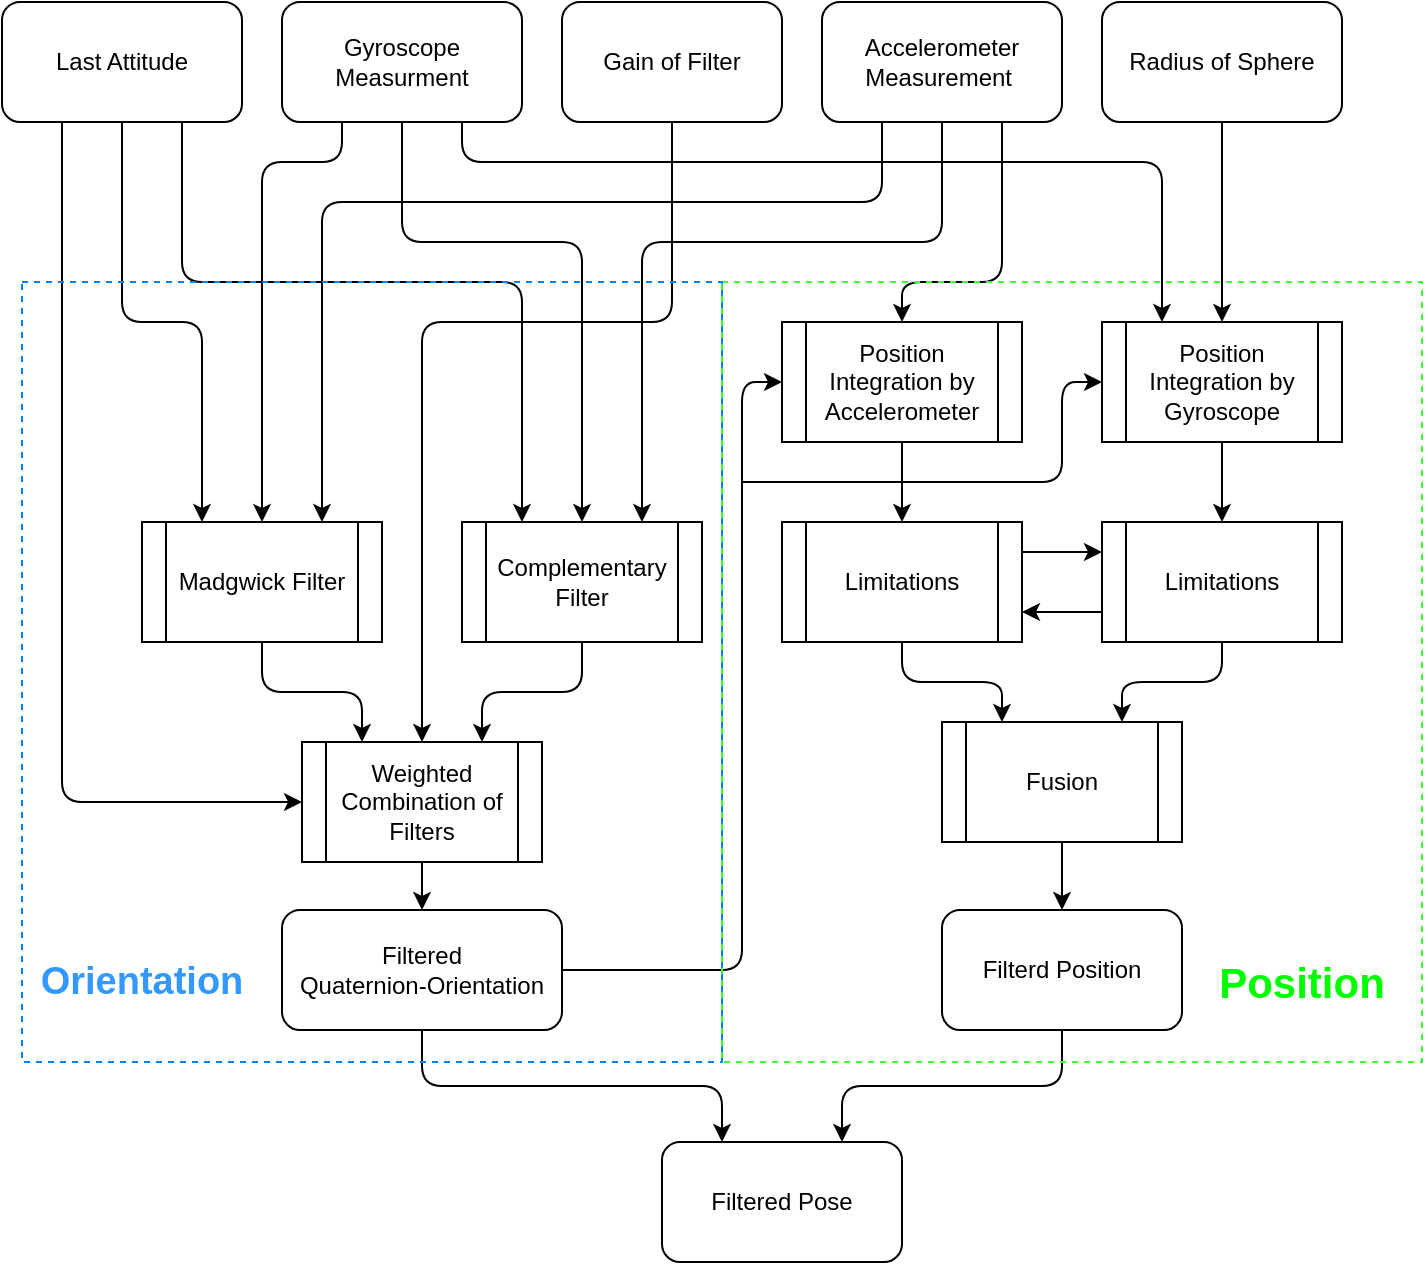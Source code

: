 <mxfile version="13.7.3" type="device"><diagram id="3fwJ6AKw6WvTPz3CJlug" name="Seite-1"><mxGraphModel dx="1301" dy="1087" grid="1" gridSize="10" guides="1" tooltips="1" connect="1" arrows="1" fold="1" page="1" pageScale="1" pageWidth="827" pageHeight="1169" math="0" shadow="0"><root><mxCell id="0"/><mxCell id="1" parent="0"/><mxCell id="vrenDaEuAvRxz2vXsRLn-15" style="edgeStyle=orthogonalEdgeStyle;rounded=1;orthogonalLoop=1;jettySize=auto;html=1;exitX=0.5;exitY=1;exitDx=0;exitDy=0;entryX=0.75;entryY=0;entryDx=0;entryDy=0;" parent="1" source="vrenDaEuAvRxz2vXsRLn-1" target="vrenDaEuAvRxz2vXsRLn-14" edge="1"><mxGeometry relative="1" as="geometry"><Array as="points"><mxPoint x="740" y="190"/><mxPoint x="590" y="190"/></Array></mxGeometry></mxCell><mxCell id="vrenDaEuAvRxz2vXsRLn-37" style="edgeStyle=orthogonalEdgeStyle;rounded=1;orthogonalLoop=1;jettySize=auto;html=1;exitX=0.25;exitY=1;exitDx=0;exitDy=0;entryX=0.75;entryY=0;entryDx=0;entryDy=0;" parent="1" source="vrenDaEuAvRxz2vXsRLn-1" target="VD2dDFBmSkI2K2WJelPF-1" edge="1"><mxGeometry relative="1" as="geometry"><Array as="points"><mxPoint x="710" y="170"/><mxPoint x="430" y="170"/></Array><mxPoint x="410" y="270" as="targetPoint"/></mxGeometry></mxCell><mxCell id="vrenDaEuAvRxz2vXsRLn-83" style="edgeStyle=orthogonalEdgeStyle;rounded=1;orthogonalLoop=1;jettySize=auto;html=1;exitX=0.75;exitY=1;exitDx=0;exitDy=0;entryX=0.5;entryY=0;entryDx=0;entryDy=0;" parent="1" source="vrenDaEuAvRxz2vXsRLn-1" target="VD2dDFBmSkI2K2WJelPF-9" edge="1"><mxGeometry relative="1" as="geometry"><mxPoint x="1088.75" y="242.5" as="targetPoint"/><Array as="points"><mxPoint x="770" y="210"/><mxPoint x="720" y="210"/></Array></mxGeometry></mxCell><mxCell id="vrenDaEuAvRxz2vXsRLn-1" value="Accelerometer&lt;br&gt;Measurement&amp;nbsp;" style="rounded=1;whiteSpace=wrap;html=1;" parent="1" vertex="1"><mxGeometry x="680" y="70" width="120" height="60" as="geometry"/></mxCell><mxCell id="vrenDaEuAvRxz2vXsRLn-7" style="edgeStyle=orthogonalEdgeStyle;rounded=1;orthogonalLoop=1;jettySize=auto;html=1;exitX=0.25;exitY=1;exitDx=0;exitDy=0;entryX=0.5;entryY=0;entryDx=0;entryDy=0;" parent="1" source="vrenDaEuAvRxz2vXsRLn-2" target="VD2dDFBmSkI2K2WJelPF-1" edge="1"><mxGeometry relative="1" as="geometry"><Array as="points"><mxPoint x="440" y="150"/><mxPoint x="400" y="150"/></Array><mxPoint x="280" y="200" as="targetPoint"/></mxGeometry></mxCell><mxCell id="vrenDaEuAvRxz2vXsRLn-38" style="edgeStyle=orthogonalEdgeStyle;rounded=1;orthogonalLoop=1;jettySize=auto;html=1;exitX=0.5;exitY=1;exitDx=0;exitDy=0;entryX=0.5;entryY=0;entryDx=0;entryDy=0;" parent="1" source="vrenDaEuAvRxz2vXsRLn-2" target="vrenDaEuAvRxz2vXsRLn-14" edge="1"><mxGeometry relative="1" as="geometry"><Array as="points"><mxPoint x="470" y="190"/><mxPoint x="560" y="190"/></Array><mxPoint x="400" y="270" as="targetPoint"/></mxGeometry></mxCell><mxCell id="VD2dDFBmSkI2K2WJelPF-11" style="edgeStyle=orthogonalEdgeStyle;rounded=1;orthogonalLoop=1;jettySize=auto;html=1;exitX=0.75;exitY=1;exitDx=0;exitDy=0;entryX=0.25;entryY=0;entryDx=0;entryDy=0;" edge="1" parent="1" source="vrenDaEuAvRxz2vXsRLn-2" target="VD2dDFBmSkI2K2WJelPF-10"><mxGeometry relative="1" as="geometry"><Array as="points"><mxPoint x="500" y="150"/><mxPoint x="850" y="150"/></Array></mxGeometry></mxCell><mxCell id="vrenDaEuAvRxz2vXsRLn-2" value="Gyroscope&lt;br&gt;Measurment" style="rounded=1;whiteSpace=wrap;html=1;" parent="1" vertex="1"><mxGeometry x="410" y="70" width="120" height="60" as="geometry"/></mxCell><mxCell id="vrenDaEuAvRxz2vXsRLn-39" style="edgeStyle=orthogonalEdgeStyle;rounded=1;orthogonalLoop=1;jettySize=auto;html=1;exitX=0.75;exitY=1;exitDx=0;exitDy=0;entryX=0.25;entryY=0;entryDx=0;entryDy=0;" parent="1" source="vrenDaEuAvRxz2vXsRLn-3" target="vrenDaEuAvRxz2vXsRLn-14" edge="1"><mxGeometry relative="1" as="geometry"><Array as="points"><mxPoint x="360" y="210"/><mxPoint x="530" y="210"/></Array><mxPoint x="350" y="270" as="targetPoint"/></mxGeometry></mxCell><mxCell id="VD2dDFBmSkI2K2WJelPF-3" style="edgeStyle=orthogonalEdgeStyle;rounded=1;orthogonalLoop=1;jettySize=auto;html=1;exitX=0.5;exitY=1;exitDx=0;exitDy=0;entryX=0.25;entryY=0;entryDx=0;entryDy=0;" edge="1" parent="1" source="vrenDaEuAvRxz2vXsRLn-3" target="VD2dDFBmSkI2K2WJelPF-1"><mxGeometry relative="1" as="geometry"><Array as="points"><mxPoint x="330" y="230"/><mxPoint x="370" y="230"/></Array></mxGeometry></mxCell><mxCell id="VD2dDFBmSkI2K2WJelPF-7" style="edgeStyle=orthogonalEdgeStyle;rounded=1;orthogonalLoop=1;jettySize=auto;html=1;exitX=0.25;exitY=1;exitDx=0;exitDy=0;entryX=0;entryY=0.5;entryDx=0;entryDy=0;" edge="1" parent="1" source="vrenDaEuAvRxz2vXsRLn-3" target="VD2dDFBmSkI2K2WJelPF-2"><mxGeometry relative="1" as="geometry"/></mxCell><mxCell id="vrenDaEuAvRxz2vXsRLn-3" value="Last Attitude" style="rounded=1;whiteSpace=wrap;html=1;" parent="1" vertex="1"><mxGeometry x="270" y="70" width="120" height="60" as="geometry"/></mxCell><mxCell id="VD2dDFBmSkI2K2WJelPF-5" style="edgeStyle=orthogonalEdgeStyle;rounded=1;orthogonalLoop=1;jettySize=auto;html=1;exitX=0.5;exitY=1;exitDx=0;exitDy=0;entryX=0.75;entryY=0;entryDx=0;entryDy=0;" edge="1" parent="1" source="vrenDaEuAvRxz2vXsRLn-14" target="VD2dDFBmSkI2K2WJelPF-2"><mxGeometry relative="1" as="geometry"/></mxCell><mxCell id="vrenDaEuAvRxz2vXsRLn-14" value="Complementary Filter" style="shape=process;whiteSpace=wrap;html=1;backgroundOutline=1;" parent="1" vertex="1"><mxGeometry x="500" y="330" width="120" height="60" as="geometry"/></mxCell><mxCell id="VD2dDFBmSkI2K2WJelPF-6" style="edgeStyle=orthogonalEdgeStyle;rounded=1;orthogonalLoop=1;jettySize=auto;html=1;exitX=0.5;exitY=1;exitDx=0;exitDy=0;entryX=0.5;entryY=0;entryDx=0;entryDy=0;" edge="1" parent="1" source="vrenDaEuAvRxz2vXsRLn-40" target="VD2dDFBmSkI2K2WJelPF-2"><mxGeometry relative="1" as="geometry"><Array as="points"><mxPoint x="605" y="230"/><mxPoint x="480" y="230"/></Array></mxGeometry></mxCell><mxCell id="vrenDaEuAvRxz2vXsRLn-40" value="Gain of Filter" style="rounded=1;whiteSpace=wrap;html=1;" parent="1" vertex="1"><mxGeometry x="550" y="70" width="110" height="60" as="geometry"/></mxCell><mxCell id="vrenDaEuAvRxz2vXsRLn-166" style="edgeStyle=orthogonalEdgeStyle;rounded=1;orthogonalLoop=1;jettySize=auto;html=1;exitX=0.5;exitY=1;exitDx=0;exitDy=0;entryX=0.25;entryY=0;entryDx=0;entryDy=0;" parent="1" source="vrenDaEuAvRxz2vXsRLn-60" target="vrenDaEuAvRxz2vXsRLn-164" edge="1"><mxGeometry relative="1" as="geometry"/></mxCell><mxCell id="VD2dDFBmSkI2K2WJelPF-12" style="edgeStyle=orthogonalEdgeStyle;rounded=1;orthogonalLoop=1;jettySize=auto;html=1;exitX=1;exitY=0.5;exitDx=0;exitDy=0;entryX=0;entryY=0.5;entryDx=0;entryDy=0;" edge="1" parent="1" source="vrenDaEuAvRxz2vXsRLn-60" target="VD2dDFBmSkI2K2WJelPF-9"><mxGeometry relative="1" as="geometry"><Array as="points"><mxPoint x="640" y="554"/><mxPoint x="640" y="260"/></Array></mxGeometry></mxCell><mxCell id="vrenDaEuAvRxz2vXsRLn-60" value="Filtered &lt;br&gt;Quaternion-Orientation&lt;br&gt;" style="rounded=1;whiteSpace=wrap;html=1;" parent="1" vertex="1"><mxGeometry x="410" y="524" width="140" height="60" as="geometry"/></mxCell><mxCell id="VD2dDFBmSkI2K2WJelPF-28" style="edgeStyle=orthogonalEdgeStyle;rounded=1;orthogonalLoop=1;jettySize=auto;html=1;exitX=0.5;exitY=1;exitDx=0;exitDy=0;entryX=0.5;entryY=0;entryDx=0;entryDy=0;" edge="1" parent="1" source="vrenDaEuAvRxz2vXsRLn-109" target="VD2dDFBmSkI2K2WJelPF-10"><mxGeometry relative="1" as="geometry"/></mxCell><mxCell id="vrenDaEuAvRxz2vXsRLn-109" value="Radius of Sphere" style="rounded=1;whiteSpace=wrap;html=1;" parent="1" vertex="1"><mxGeometry x="820" y="70" width="120" height="60" as="geometry"/></mxCell><mxCell id="vrenDaEuAvRxz2vXsRLn-165" style="edgeStyle=orthogonalEdgeStyle;rounded=1;orthogonalLoop=1;jettySize=auto;html=1;exitX=0.5;exitY=1;exitDx=0;exitDy=0;entryX=0.75;entryY=0;entryDx=0;entryDy=0;" parent="1" source="vrenDaEuAvRxz2vXsRLn-162" target="vrenDaEuAvRxz2vXsRLn-164" edge="1"><mxGeometry relative="1" as="geometry"><mxPoint x="710" y="630" as="targetPoint"/></mxGeometry></mxCell><mxCell id="vrenDaEuAvRxz2vXsRLn-162" value="Filterd Position" style="rounded=1;whiteSpace=wrap;html=1;" parent="1" vertex="1"><mxGeometry x="740" y="524" width="120" height="60" as="geometry"/></mxCell><mxCell id="vrenDaEuAvRxz2vXsRLn-164" value="Filtered Pose" style="rounded=1;whiteSpace=wrap;html=1;" parent="1" vertex="1"><mxGeometry x="600" y="640" width="120" height="60" as="geometry"/></mxCell><mxCell id="VD2dDFBmSkI2K2WJelPF-4" style="edgeStyle=orthogonalEdgeStyle;rounded=1;orthogonalLoop=1;jettySize=auto;html=1;exitX=0.5;exitY=1;exitDx=0;exitDy=0;entryX=0.25;entryY=0;entryDx=0;entryDy=0;" edge="1" parent="1" source="VD2dDFBmSkI2K2WJelPF-1" target="VD2dDFBmSkI2K2WJelPF-2"><mxGeometry relative="1" as="geometry"/></mxCell><mxCell id="VD2dDFBmSkI2K2WJelPF-1" value="Madgwick Filter" style="shape=process;whiteSpace=wrap;html=1;backgroundOutline=1;" vertex="1" parent="1"><mxGeometry x="340" y="330" width="120" height="60" as="geometry"/></mxCell><mxCell id="VD2dDFBmSkI2K2WJelPF-8" style="edgeStyle=orthogonalEdgeStyle;rounded=1;orthogonalLoop=1;jettySize=auto;html=1;exitX=0.5;exitY=1;exitDx=0;exitDy=0;entryX=0.5;entryY=0;entryDx=0;entryDy=0;" edge="1" parent="1" source="VD2dDFBmSkI2K2WJelPF-2" target="vrenDaEuAvRxz2vXsRLn-60"><mxGeometry relative="1" as="geometry"/></mxCell><mxCell id="VD2dDFBmSkI2K2WJelPF-2" value="Weighted Combination of Filters" style="shape=process;whiteSpace=wrap;html=1;backgroundOutline=1;" vertex="1" parent="1"><mxGeometry x="420" y="440" width="120" height="60" as="geometry"/></mxCell><mxCell id="VD2dDFBmSkI2K2WJelPF-29" style="edgeStyle=orthogonalEdgeStyle;rounded=1;orthogonalLoop=1;jettySize=auto;html=1;exitX=0.5;exitY=1;exitDx=0;exitDy=0;entryX=0.5;entryY=0;entryDx=0;entryDy=0;" edge="1" parent="1" source="VD2dDFBmSkI2K2WJelPF-9" target="VD2dDFBmSkI2K2WJelPF-14"><mxGeometry relative="1" as="geometry"/></mxCell><mxCell id="VD2dDFBmSkI2K2WJelPF-9" value="Position Integration by Accelerometer" style="shape=process;whiteSpace=wrap;html=1;backgroundOutline=1;" vertex="1" parent="1"><mxGeometry x="660" y="230" width="120" height="60" as="geometry"/></mxCell><mxCell id="VD2dDFBmSkI2K2WJelPF-17" style="edgeStyle=orthogonalEdgeStyle;rounded=1;orthogonalLoop=1;jettySize=auto;html=1;exitX=0.5;exitY=1;exitDx=0;exitDy=0;entryX=0.5;entryY=0;entryDx=0;entryDy=0;" edge="1" parent="1" source="VD2dDFBmSkI2K2WJelPF-10" target="VD2dDFBmSkI2K2WJelPF-15"><mxGeometry relative="1" as="geometry"/></mxCell><mxCell id="VD2dDFBmSkI2K2WJelPF-10" value="Position Integration by Gyroscope" style="shape=process;whiteSpace=wrap;html=1;backgroundOutline=1;" vertex="1" parent="1"><mxGeometry x="820" y="230" width="120" height="60" as="geometry"/></mxCell><mxCell id="VD2dDFBmSkI2K2WJelPF-13" value="" style="endArrow=classic;html=1;entryX=0;entryY=0.5;entryDx=0;entryDy=0;" edge="1" parent="1" target="VD2dDFBmSkI2K2WJelPF-10"><mxGeometry width="50" height="50" relative="1" as="geometry"><mxPoint x="640" y="310" as="sourcePoint"/><mxPoint x="750" y="430" as="targetPoint"/><Array as="points"><mxPoint x="800" y="310"/><mxPoint x="800" y="260"/></Array></mxGeometry></mxCell><mxCell id="VD2dDFBmSkI2K2WJelPF-22" style="edgeStyle=orthogonalEdgeStyle;rounded=1;orthogonalLoop=1;jettySize=auto;html=1;exitX=0.5;exitY=1;exitDx=0;exitDy=0;entryX=0.25;entryY=0;entryDx=0;entryDy=0;" edge="1" parent="1" source="VD2dDFBmSkI2K2WJelPF-14" target="VD2dDFBmSkI2K2WJelPF-16"><mxGeometry relative="1" as="geometry"/></mxCell><mxCell id="VD2dDFBmSkI2K2WJelPF-24" style="edgeStyle=orthogonalEdgeStyle;rounded=1;orthogonalLoop=1;jettySize=auto;html=1;exitX=1;exitY=0.25;exitDx=0;exitDy=0;entryX=0;entryY=0.25;entryDx=0;entryDy=0;" edge="1" parent="1" source="VD2dDFBmSkI2K2WJelPF-14" target="VD2dDFBmSkI2K2WJelPF-15"><mxGeometry relative="1" as="geometry"/></mxCell><mxCell id="VD2dDFBmSkI2K2WJelPF-14" value="Limitations" style="shape=process;whiteSpace=wrap;html=1;backgroundOutline=1;" vertex="1" parent="1"><mxGeometry x="660" y="330" width="120" height="60" as="geometry"/></mxCell><mxCell id="VD2dDFBmSkI2K2WJelPF-21" style="edgeStyle=orthogonalEdgeStyle;rounded=1;orthogonalLoop=1;jettySize=auto;html=1;exitX=0.5;exitY=1;exitDx=0;exitDy=0;entryX=0.75;entryY=0;entryDx=0;entryDy=0;" edge="1" parent="1" source="VD2dDFBmSkI2K2WJelPF-15" target="VD2dDFBmSkI2K2WJelPF-16"><mxGeometry relative="1" as="geometry"/></mxCell><mxCell id="VD2dDFBmSkI2K2WJelPF-25" style="edgeStyle=orthogonalEdgeStyle;rounded=1;orthogonalLoop=1;jettySize=auto;html=1;exitX=0;exitY=0.75;exitDx=0;exitDy=0;entryX=1;entryY=0.75;entryDx=0;entryDy=0;" edge="1" parent="1" source="VD2dDFBmSkI2K2WJelPF-15" target="VD2dDFBmSkI2K2WJelPF-14"><mxGeometry relative="1" as="geometry"/></mxCell><mxCell id="VD2dDFBmSkI2K2WJelPF-15" value="Limitations" style="shape=process;whiteSpace=wrap;html=1;backgroundOutline=1;" vertex="1" parent="1"><mxGeometry x="820" y="330" width="120" height="60" as="geometry"/></mxCell><mxCell id="VD2dDFBmSkI2K2WJelPF-26" style="edgeStyle=orthogonalEdgeStyle;rounded=1;orthogonalLoop=1;jettySize=auto;html=1;exitX=0.5;exitY=1;exitDx=0;exitDy=0;entryX=0.5;entryY=0;entryDx=0;entryDy=0;" edge="1" parent="1" source="VD2dDFBmSkI2K2WJelPF-16" target="vrenDaEuAvRxz2vXsRLn-162"><mxGeometry relative="1" as="geometry"/></mxCell><mxCell id="VD2dDFBmSkI2K2WJelPF-16" value="Fusion" style="shape=process;whiteSpace=wrap;html=1;backgroundOutline=1;" vertex="1" parent="1"><mxGeometry x="740" y="430" width="120" height="60" as="geometry"/></mxCell><mxCell id="VD2dDFBmSkI2K2WJelPF-30" value="" style="rounded=0;whiteSpace=wrap;html=1;fillColor=none;strokeColor=#33FF33;dashed=1;" vertex="1" parent="1"><mxGeometry x="630" y="210" width="350" height="390" as="geometry"/></mxCell><mxCell id="VD2dDFBmSkI2K2WJelPF-31" value="" style="rounded=0;whiteSpace=wrap;html=1;fillColor=none;strokeColor=#007FFF;dashed=1;" vertex="1" parent="1"><mxGeometry x="280" y="210" width="350" height="390" as="geometry"/></mxCell><mxCell id="VD2dDFBmSkI2K2WJelPF-32" value="&lt;b style=&quot;color: rgb(0 , 255 , 0) ; font-size: 21px&quot;&gt;Position&lt;/b&gt;" style="text;html=1;strokeColor=none;fillColor=none;align=center;verticalAlign=middle;whiteSpace=wrap;rounded=0;" vertex="1" parent="1"><mxGeometry x="900" y="550" width="40" height="20" as="geometry"/></mxCell><mxCell id="VD2dDFBmSkI2K2WJelPF-34" value="&lt;b&gt;&lt;font color=&quot;#3399ff&quot; style=&quot;font-size: 19px&quot;&gt;Orientation&lt;/font&gt;&lt;/b&gt;" style="text;html=1;strokeColor=none;fillColor=none;align=center;verticalAlign=middle;whiteSpace=wrap;rounded=0;" vertex="1" parent="1"><mxGeometry x="320" y="550" width="40" height="20" as="geometry"/></mxCell></root></mxGraphModel></diagram></mxfile>